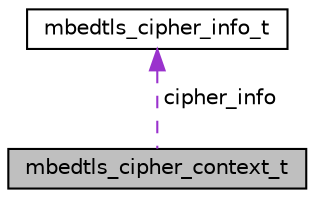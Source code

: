 digraph "mbedtls_cipher_context_t"
{
  bgcolor="transparent";
  edge [fontname="Helvetica",fontsize="10",labelfontname="Helvetica",labelfontsize="10"];
  node [fontname="Helvetica",fontsize="10",shape=record];
  Node1 [label="mbedtls_cipher_context_t",height=0.2,width=0.4,color="black", fillcolor="grey75", style="filled", fontcolor="black"];
  Node2 -> Node1 [dir="back",color="darkorchid3",fontsize="10",style="dashed",label=" cipher_info" ,fontname="Helvetica"];
  Node2 [label="mbedtls_cipher_info_t",height=0.2,width=0.4,color="black",URL="$structmbedtls__cipher__info__t.html"];
}
